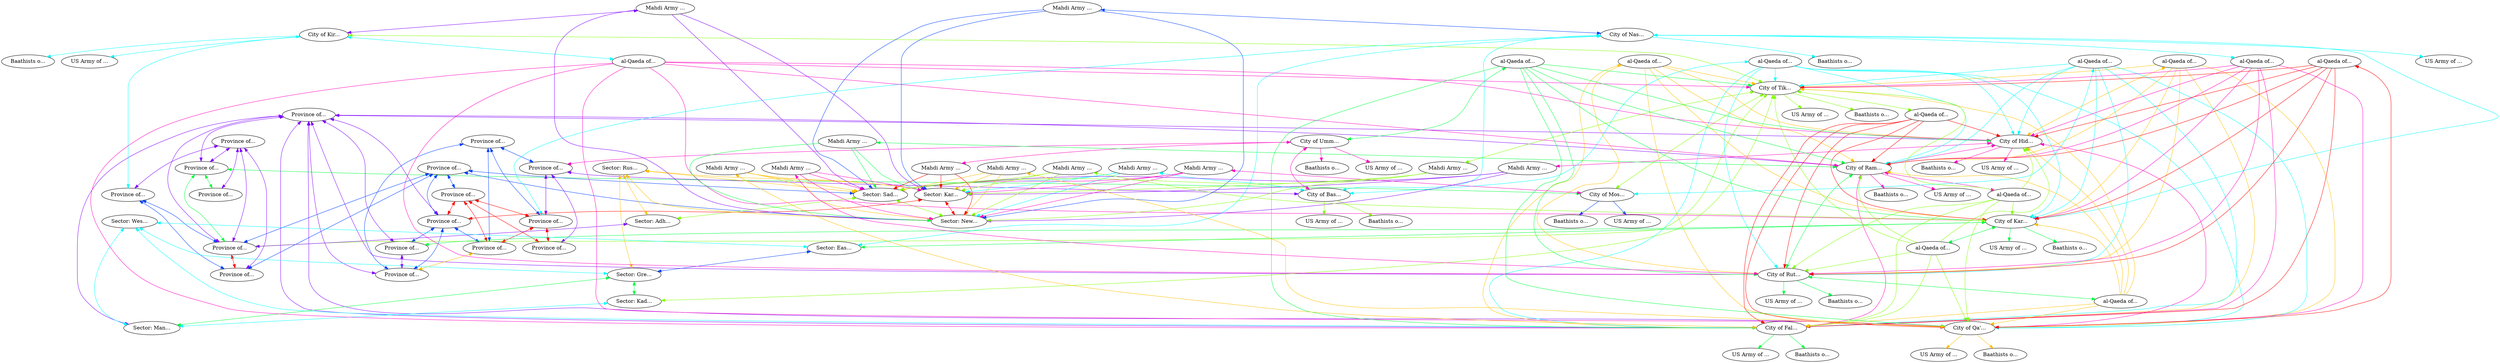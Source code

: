 graph x {
"Province of Dohuk" [pos="2.77777777777778,-0.694444444444444",label="Province of..."]
"Province of Ninawa" [pos="2.375,-1.54166666666667",label="Province of..."]
"Province of Arbil" [pos="3.73611111111111,-1.22222222222222",label="Province of..."]
"Province of Salahaddan" [pos="3.02777777777778,-2.625",label="Province of..."]
"Province of Ta'mim" [pos="3.625,-2.29166666666667",label="Province of..."]
"Province of Sulaymania" [pos="4.48611111111111,-1.83333333333333",label="Province of..."]
"Province of Dyala" [pos="4.31944444444444,-3.43055555555556",label="Province of..."]
"Province of Anbar" [pos="1.95833333333333,-4.375",label="Province of..."]
"Province of Karbala" [pos="3.27777777777778,-4.5",label="Province of..."]
"Province of Babil" [pos="4.11111111111111,-4.48611111111111",label="Province of..."]
"Province of Wasit" [pos="4.90277777777778,-4.48611111111111",label="Province of..."]
"Province of Qadisyyah" [pos="4.125,-5.15277777777778",label="Province of..."]
"Province of Dhiqar" [pos="5.02777777777778,-5.08333333333333",label="Province of..."]
"Province of Maysan" [pos="5.68055555555556,-4.81944444444444",label="Province of..."]
"Province of Najaf" [pos="3.30555555555556,-5.83333333333333",label="Province of..."]
"Province of Basra" [pos="5.63888888888889,-6.41666666666667",label="Province of..."]
"Province of Muthanna" [pos="4.59722222222222,-6.36111111111111",label="Province of..."]
"City of Mosul" [pos="2.97222222222222,-1.19444444444444",label="City of Mos..."]
"City of Kirkuk" [pos="3.84722222222222,-2.04166666666667",label="City of Kir..."]
"City of Tikrit" [pos="3.33333333333333,-2.59722222222222",label="City of Tik..."]
"City of Qa'am" [pos="1.65277777777778,-3.02777777777778",label="City of Qa'..."]
"City of Hidithah" [pos="2.45833333333333,-3.27777777777778",label="City of Hid..."]
"City of Ramadi" [pos="2.90277777777778,-3.66666666666667",label="City of Ram..."]
"City of Fallujah" [pos="3.375,-3.61111111111111",label="City of Fal..."]
"City of Rutbah" [pos="0.833333333333333,-3.98611111111111",label="City of Rut..."]
"City of Karbala" [pos="3.59722222222222,-4.43055555555556",label="City of Kar..."]
"City of Nasiriyah" [pos="5.23611111111111,-5.54166666666667",label="City of Nas..."]
"City of Basrah" [pos="6.09722222222222,-6.06944444444444",label="City of Bas..."]
"City of Umm Qasr" [pos="6.26388888888889,-6.41666666666667",label="City of Umm..."]
"Sector: Adhamiya" [pos="1.375,-6.58333333333333",label="Sector: Adh..."]
"Sector: Sadr City" [pos="1.84722222222222,-6.75",label="Sector: Sad..."]
"Sector: New Baghdad" [pos="2.29166666666667,-7.30555555555556",label="Sector: New..."]
"Sector: Karada" [pos="2.125,-7.88888888888889",label="Sector: Kar..."]
"Sector: East Rashid" [pos="1.26388888888889,-8.11111111111111",label="Sector: Eas..."]
"Sector: West Rashid" [pos="0.736111111111111,-8.09722222222222",label="Sector: Wes..."]
"Sector: Mansour" [pos="0.541666666666667,-7.36111111111111",label="Sector: Man..."]
"Sector: Kadamiya" [pos="0.319444444444444,-6.88888888888889",label="Sector: Kad..."]
"Sector: Green Zone" [pos="1.33333333333333,-7.31944444444444",label="Sector: Gre..."]
"Sector: Rusafa" [pos="1.75,-7.40277777777778",label="Sector: Rus..."]
"al-Qaeda of Basrah" [pos="5.58333333333333,-0.888888888888889",label="al-Qaeda of..."]
"al-Qaeda of Fallujah" [pos="6.34722222222222,-0.888888888888889",label="al-Qaeda of..."]
"al-Qaeda of Hidithah" [pos="7.125,-0.888888888888889",label="al-Qaeda of..."]
"al-Qaeda of Karbala" [pos="7.88888888888889,-0.888888888888889",label="al-Qaeda of..."]
"al-Qaeda of Kirkuk" [pos="5.58333333333333,-2.01388888888889",label="al-Qaeda of..."]
"al-Qaeda of Mosul" [pos="6.34722222222222,-2.01388888888889",label="al-Qaeda of..."]
"al-Qaeda of Nasiriyah" [pos="7.125,-2.01388888888889",label="al-Qaeda of..."]
"al-Qaeda of Qa'am" [pos="7.88888888888889,-2.01388888888889",label="al-Qaeda of..."]
"al-Qaeda of Ramadi" [pos="5.58333333333333,-3.15277777777778",label="al-Qaeda of..."]
"al-Qaeda of Rutbah" [pos="6.34722222222222,-3.15277777777778",label="al-Qaeda of..."]
"al-Qaeda of Tikrit" [pos="7.125,-3.15277777777778",label="al-Qaeda of..."]
"al-Qaeda of Umm Qasr" [pos="7.88888888888889,-3.15277777777778",label="al-Qaeda of..."]
"US Army of Basrah" [pos="5.58333333333333,-1.11111111111111",label="US Army of ..."]
"US Army of Fallujah" [pos="6.34722222222222,-1.11111111111111",label="US Army of ..."]
"US Army of Hidithah" [pos="7.125,-1.11111111111111",label="US Army of ..."]
"US Army of Karbala" [pos="7.88888888888889,-1.11111111111111",label="US Army of ..."]
"US Army of Kirkuk" [pos="5.58333333333333,-2.23611111111111",label="US Army of ..."]
"US Army of Mosul" [pos="6.34722222222222,-2.23611111111111",label="US Army of ..."]
"US Army of Nasiriyah" [pos="7.125,-2.23611111111111",label="US Army of ..."]
"US Army of Qa'am" [pos="7.88888888888889,-2.23611111111111",label="US Army of ..."]
"US Army of Ramadi" [pos="5.58333333333333,-3.38888888888889",label="US Army of ..."]
"US Army of Rutbah" [pos="6.34722222222222,-3.38888888888889",label="US Army of ..."]
"US Army of Tikrit" [pos="7.125,-3.38888888888889",label="US Army of ..."]
"US Army of Umm Qasr" [pos="7.88888888888889,-3.38888888888889",label="US Army of ..."]
"Baathists of Basrah" [pos="5.58333333333333,-1.34722222222222",label="Baathists o..."]
"Baathists of Fallujah" [pos="6.34722222222222,-1.34722222222222",label="Baathists o..."]
"Baathists of Hidithah" [pos="7.125,-1.34722222222222",label="Baathists o..."]
"Baathists of Karbala" [pos="7.88888888888889,-1.34722222222222",label="Baathists o..."]
"Baathists of Kirkuk" [pos="5.58333333333333,-2.47222222222222",label="Baathists o..."]
"Baathists of Mosul" [pos="6.34722222222222,-2.47222222222222",label="Baathists o..."]
"Baathists of Nasiriyah" [pos="7.125,-2.47222222222222",label="Baathists o..."]
"Baathists of Qa'am" [pos="7.88888888888889,-2.47222222222222",label="Baathists o..."]
"Baathists of Ramadi" [pos="5.58333333333333,-3.61111111111111",label="Baathists o..."]
"Baathists of Rutbah" [pos="6.34722222222222,-3.61111111111111",label="Baathists o..."]
"Baathists of Tikrit" [pos="7.125,-3.61111111111111",label="Baathists o..."]
"Baathists of Umm Qasr" [pos="7.88888888888889,-3.61111111111111",label="Baathists o..."]
"Mahdi Army of Basrah" [pos="5.58333333333333,-1.58333333333333",label="Mahdi Army ..."]
"Mahdi Army of Fallujah" [pos="6.34722222222222,-1.58333333333333",label="Mahdi Army ..."]
"Mahdi Army of Hidithah" [pos="7.125,-1.58333333333333",label="Mahdi Army ..."]
"Mahdi Army of Karbala" [pos="7.88888888888889,-1.58333333333333",label="Mahdi Army ..."]
"Mahdi Army of Kirkuk" [pos="5.58333333333333,-2.69444444444444",label="Mahdi Army ..."]
"Mahdi Army of Mosul" [pos="6.34722222222222,-2.69444444444444",label="Mahdi Army ..."]
"Mahdi Army of Nasiriyah" [pos="7.125,-2.69444444444444",label="Mahdi Army ..."]
"Mahdi Army of Qa'am" [pos="7.88888888888889,-2.69444444444444",label="Mahdi Army ..."]
"Mahdi Army of Ramadi" [pos="5.58333333333333,-3.84722222222222",label="Mahdi Army ..."]
"Mahdi Army of Rutbah" [pos="6.34722222222222,-3.84722222222222",label="Mahdi Army ..."]
"Mahdi Army of Tikrit" [pos="7.125,-3.84722222222222",label="Mahdi Army ..."]
"Mahdi Army of Umm Qasr" [pos="7.88888888888889,-3.84722222222222",label="Mahdi Army ..."]
"Sector: Rusafa" -- "Sector: Adhamiya" [dir="both",color="0.125,1,1"]
"Sector: Rusafa" -- "Sector: Karada" [dir="both",color="0.125,1,1"]
"Sector: Rusafa" -- "Sector: Sadr City" [dir="both",color="0.125,1,1"]
"Sector: Rusafa" -- "Sector: Green Zone" [dir="both",color="0.125,1,1"]
"Sector: Rusafa" -- "Sector: New Baghdad" [dir="both",color="0.125,1,1"]
"City of Tikrit" -- "Baathists of Tikrit" [dir="forward",color="0.25,1,1"]
"City of Tikrit" -- "al-Qaeda of Tikrit" [dir="both",color="0.25,1,1"]
"City of Tikrit" -- "US Army of Tikrit" [dir="forward",color="0.25,1,1"]
"City of Tikrit" -- "Mahdi Army of Tikrit" [dir="both",color="0.25,1,1"]
"City of Tikrit" -- "City of Kirkuk" [dir="both",color="0.25,1,1"]
"City of Tikrit" -- "Province of Salahaddan" [dir="both",color="0.25,1,1"]
"City of Tikrit" -- "City of Mosul" [dir="both",color="0.25,1,1"]
"City of Tikrit" -- "Sector: Kadamiya" [dir="both",color="0.25,1,1"]
"Mahdi Army of Ramadi" -- "City of Ramadi" [dir="both",color="0.375,1,1"]
"Mahdi Army of Ramadi" -- "Sector: Karada" [dir="forward",color="0.375,1,1"]
"Mahdi Army of Ramadi" -- "Sector: Sadr City" [dir="forward",color="0.375,1,1"]
"Mahdi Army of Ramadi" -- "Sector: New Baghdad" [dir="forward",color="0.375,1,1"]
"Sector: West Rashid" -- "Sector: Mansour" [dir="both",color="0.5,1,1"]
"Sector: West Rashid" -- "Sector: East Rashid" [dir="both",color="0.5,1,1"]
"Sector: West Rashid" -- "Sector: Green Zone" [dir="both",color="0.5,1,1"]
"Sector: West Rashid" -- "City of Fallujah" [dir="both",color="0.5,1,1"]
"Province of Dyala" -- "Province of Salahaddan" [dir="both",color="0.625,1,1"]
"Province of Dyala" -- "Province of Wasit" [dir="both",color="0.625,1,1"]
"Province of Dyala" -- "Province of Sulaymania" [dir="both",color="0.625,1,1"]
"Province of Dyala" -- "Sector: Sadr City" [dir="both",color="0.625,1,1"]
"Province of Dyala" -- "Province of Babil" [dir="both",color="0.625,1,1"]
"Province of Dyala" -- "Sector: New Baghdad" [dir="both",color="0.625,1,1"]
"Province of Arbil" -- "Province of Salahaddan" [dir="both",color="0.75,1,1"]
"Province of Arbil" -- "Province of Sulaymania" [dir="both",color="0.75,1,1"]
"Province of Arbil" -- "Province of Dohuk" [dir="both",color="0.75,1,1"]
"Province of Arbil" -- "Province of Ninawa" [dir="both",color="0.75,1,1"]
"Province of Arbil" -- "Province of Ta'mim" [dir="both",color="0.75,1,1"]
"Mahdi Army of Rutbah" -- "Sector: Karada" [dir="forward",color="0.875,1,1"]
"Mahdi Army of Rutbah" -- "Sector: Sadr City" [dir="forward",color="0.875,1,1"]
"Mahdi Army of Rutbah" -- "Sector: New Baghdad" [dir="forward",color="0.875,1,1"]
"Mahdi Army of Rutbah" -- "City of Rutbah" [dir="both",color="0.875,1,1"]
"Sector: Karada" -- "Province of Babil" [dir="both",color="1,1,1"]
"Sector: Karada" -- "Sector: New Baghdad" [dir="both",color="1,1,1"]
"al-Qaeda of Hidithah" -- "City of Hidithah" [dir="both",color="0.125,1,1"]
"al-Qaeda of Hidithah" -- "City of Tikrit" [dir="forward",color="0.125,1,1"]
"al-Qaeda of Hidithah" -- "City of Ramadi" [dir="forward",color="0.125,1,1"]
"al-Qaeda of Hidithah" -- "City of Qa'am" [dir="forward",color="0.125,1,1"]
"al-Qaeda of Hidithah" -- "City of Karbala" [dir="forward",color="0.125,1,1"]
"al-Qaeda of Hidithah" -- "City of Rutbah" [dir="forward",color="0.125,1,1"]
"al-Qaeda of Hidithah" -- "City of Fallujah" [dir="forward",color="0.125,1,1"]
"Mahdi Army of Tikrit" -- "Sector: Karada" [dir="forward",color="0.25,1,1"]
"Mahdi Army of Tikrit" -- "Sector: Sadr City" [dir="forward",color="0.25,1,1"]
"Mahdi Army of Tikrit" -- "Sector: New Baghdad" [dir="forward",color="0.25,1,1"]
"al-Qaeda of Umm Qasr" -- "City of Hidithah" [dir="forward",color="0.375,1,1"]
"al-Qaeda of Umm Qasr" -- "City of Tikrit" [dir="forward",color="0.375,1,1"]
"al-Qaeda of Umm Qasr" -- "City of Ramadi" [dir="forward",color="0.375,1,1"]
"al-Qaeda of Umm Qasr" -- "City of Qa'am" [dir="forward",color="0.375,1,1"]
"al-Qaeda of Umm Qasr" -- "City of Umm Qasr" [dir="both",color="0.375,1,1"]
"al-Qaeda of Umm Qasr" -- "City of Karbala" [dir="forward",color="0.375,1,1"]
"al-Qaeda of Umm Qasr" -- "City of Rutbah" [dir="forward",color="0.375,1,1"]
"al-Qaeda of Umm Qasr" -- "City of Fallujah" [dir="forward",color="0.375,1,1"]
"Mahdi Army of Basrah" -- "Sector: Karada" [dir="forward",color="0.5,1,1"]
"Mahdi Army of Basrah" -- "Sector: Sadr City" [dir="forward",color="0.5,1,1"]
"Mahdi Army of Basrah" -- "City of Basrah" [dir="both",color="0.5,1,1"]
"Mahdi Army of Basrah" -- "Sector: New Baghdad" [dir="forward",color="0.5,1,1"]
"Mahdi Army of Nasiriyah" -- "City of Nasiriyah" [dir="both",color="0.625,1,1"]
"Mahdi Army of Nasiriyah" -- "Sector: Karada" [dir="forward",color="0.625,1,1"]
"Mahdi Army of Nasiriyah" -- "Sector: Sadr City" [dir="forward",color="0.625,1,1"]
"Mahdi Army of Nasiriyah" -- "Sector: New Baghdad" [dir="forward",color="0.625,1,1"]
"Province of Anbar" -- "City of Ramadi" [dir="both",color="0.75,1,1"]
"Province of Anbar" -- "Province of Karbala" [dir="both",color="0.75,1,1"]
"Province of Anbar" -- "Province of Babil" [dir="both",color="0.75,1,1"]
"Province of Anbar" -- "City of Fallujah" [dir="both",color="0.75,1,1"]
"Province of Anbar" -- "Sector: Mansour" [dir="both",color="0.75,1,1"]
"Province of Anbar" -- "City of Hidithah" [dir="both",color="0.75,1,1"]
"Province of Anbar" -- "Province of Salahaddan" [dir="both",color="0.75,1,1"]
"Province of Anbar" -- "City of Qa'am" [dir="both",color="0.75,1,1"]
"Province of Anbar" -- "Province of Najaf" [dir="both",color="0.75,1,1"]
"Province of Anbar" -- "Province of Ninawa" [dir="both",color="0.75,1,1"]
"Province of Anbar" -- "City of Rutbah" [dir="both",color="0.75,1,1"]
"City of Umm Qasr" -- "Mahdi Army of Umm Qasr" [dir="both",color="0.875,1,1"]
"City of Umm Qasr" -- "US Army of Umm Qasr" [dir="forward",color="0.875,1,1"]
"City of Umm Qasr" -- "City of Basrah" [dir="both",color="0.875,1,1"]
"City of Umm Qasr" -- "Province of Basra" [dir="both",color="0.875,1,1"]
"City of Umm Qasr" -- "Baathists of Umm Qasr" [dir="forward",color="0.875,1,1"]
"al-Qaeda of Qa'am" -- "City of Hidithah" [dir="forward",color="1,1,1"]
"al-Qaeda of Qa'am" -- "City of Tikrit" [dir="forward",color="1,1,1"]
"al-Qaeda of Qa'am" -- "City of Ramadi" [dir="forward",color="1,1,1"]
"al-Qaeda of Qa'am" -- "City of Qa'am" [dir="both",color="1,1,1"]
"al-Qaeda of Qa'am" -- "City of Karbala" [dir="forward",color="1,1,1"]
"al-Qaeda of Qa'am" -- "City of Rutbah" [dir="forward",color="1,1,1"]
"al-Qaeda of Qa'am" -- "City of Fallujah" [dir="forward",color="1,1,1"]
"Mahdi Army of Qa'am" -- "City of Qa'am" [dir="both",color="0.125,1,1"]
"Mahdi Army of Qa'am" -- "Sector: Karada" [dir="forward",color="0.125,1,1"]
"Mahdi Army of Qa'am" -- "Sector: Sadr City" [dir="forward",color="0.125,1,1"]
"Mahdi Army of Qa'am" -- "Sector: New Baghdad" [dir="forward",color="0.125,1,1"]
"Mahdi Army of Karbala" -- "Sector: Karada" [dir="forward",color="0.25,1,1"]
"Mahdi Army of Karbala" -- "Sector: Sadr City" [dir="forward",color="0.25,1,1"]
"Mahdi Army of Karbala" -- "City of Karbala" [dir="both",color="0.25,1,1"]
"Mahdi Army of Karbala" -- "Sector: New Baghdad" [dir="forward",color="0.25,1,1"]
"Province of Ninawa" -- "City of Mosul" [dir="both",color="0.375,1,1"]
"Province of Ninawa" -- "Province of Salahaddan" [dir="both",color="0.375,1,1"]
"Province of Ninawa" -- "Province of Dohuk" [dir="both",color="0.375,1,1"]
"City of Nasiriyah" -- "Sector: East Rashid" [dir="both",color="0.5,1,1"]
"City of Nasiriyah" -- "al-Qaeda of Nasiriyah" [dir="both",color="0.5,1,1"]
"City of Nasiriyah" -- "US Army of Nasiriyah" [dir="forward",color="0.5,1,1"]
"City of Nasiriyah" -- "City of Karbala" [dir="both",color="0.5,1,1"]
"City of Nasiriyah" -- "Baathists of Nasiriyah" [dir="forward",color="0.5,1,1"]
"City of Nasiriyah" -- "Province of Dhiqar" [dir="both",color="0.5,1,1"]
"City of Nasiriyah" -- "City of Basrah" [dir="both",color="0.5,1,1"]
"Province of Muthanna" -- "Province of Dhiqar" [dir="both",color="0.625,1,1"]
"Province of Muthanna" -- "Province of Qadisyyah" [dir="both",color="0.625,1,1"]
"Province of Muthanna" -- "Province of Basra" [dir="both",color="0.625,1,1"]
"Province of Muthanna" -- "Province of Najaf" [dir="both",color="0.625,1,1"]
"Mahdi Army of Kirkuk" -- "Sector: Karada" [dir="forward",color="0.75,1,1"]
"Mahdi Army of Kirkuk" -- "Sector: Sadr City" [dir="forward",color="0.75,1,1"]
"Mahdi Army of Kirkuk" -- "Sector: New Baghdad" [dir="forward",color="0.75,1,1"]
"Mahdi Army of Kirkuk" -- "City of Kirkuk" [dir="both",color="0.75,1,1"]
"al-Qaeda of Nasiriyah" -- "City of Hidithah" [dir="forward",color="0.875,1,1"]
"al-Qaeda of Nasiriyah" -- "City of Tikrit" [dir="forward",color="0.875,1,1"]
"al-Qaeda of Nasiriyah" -- "City of Ramadi" [dir="forward",color="0.875,1,1"]
"al-Qaeda of Nasiriyah" -- "City of Qa'am" [dir="forward",color="0.875,1,1"]
"al-Qaeda of Nasiriyah" -- "City of Karbala" [dir="forward",color="0.875,1,1"]
"al-Qaeda of Nasiriyah" -- "City of Rutbah" [dir="forward",color="0.875,1,1"]
"al-Qaeda of Nasiriyah" -- "City of Fallujah" [dir="forward",color="0.875,1,1"]
"Province of Wasit" -- "Province of Dhiqar" [dir="both",color="1,1,1"]
"Province of Wasit" -- "Province of Qadisyyah" [dir="both",color="1,1,1"]
"Province of Wasit" -- "Province of Babil" [dir="both",color="1,1,1"]
"Province of Wasit" -- "Province of Maysan" [dir="both",color="1,1,1"]
"al-Qaeda of Fallujah" -- "City of Hidithah" [dir="forward",color="0.125,1,1"]
"al-Qaeda of Fallujah" -- "City of Tikrit" [dir="forward",color="0.125,1,1"]
"al-Qaeda of Fallujah" -- "City of Ramadi" [dir="forward",color="0.125,1,1"]
"al-Qaeda of Fallujah" -- "City of Qa'am" [dir="forward",color="0.125,1,1"]
"al-Qaeda of Fallujah" -- "City of Karbala" [dir="forward",color="0.125,1,1"]
"al-Qaeda of Fallujah" -- "City of Rutbah" [dir="forward",color="0.125,1,1"]
"al-Qaeda of Fallujah" -- "City of Fallujah" [dir="both",color="0.125,1,1"]
"Sector: Sadr City" -- "Sector: Adhamiya" [dir="both",color="0.25,1,1"]
"Sector: Sadr City" -- "Sector: New Baghdad" [dir="both",color="0.25,1,1"]
"City of Karbala" -- "Sector: East Rashid" [dir="both",color="0.375,1,1"]
"City of Karbala" -- "Baathists of Karbala" [dir="forward",color="0.375,1,1"]
"City of Karbala" -- "Province of Karbala" [dir="both",color="0.375,1,1"]
"City of Karbala" -- "US Army of Karbala" [dir="forward",color="0.375,1,1"]
"City of Karbala" -- "al-Qaeda of Karbala" [dir="both",color="0.375,1,1"]
"City of Kirkuk" -- "al-Qaeda of Kirkuk" [dir="both",color="0.5,1,1"]
"City of Kirkuk" -- "Baathists of Kirkuk" [dir="forward",color="0.5,1,1"]
"City of Kirkuk" -- "US Army of Kirkuk" [dir="forward",color="0.5,1,1"]
"City of Kirkuk" -- "Province of Ta'mim" [dir="both",color="0.5,1,1"]
"Province of Ta'mim" -- "Province of Salahaddan" [dir="both",color="0.625,1,1"]
"Province of Ta'mim" -- "Province of Sulaymania" [dir="both",color="0.625,1,1"]
"Sector: Adhamiya" -- "Province of Salahaddan" [dir="both",color="0.75,1,1"]
"City of Hidithah" -- "Baathists of Hidithah" [dir="forward",color="0.875,1,1"]
"City of Hidithah" -- "Mahdi Army of Hidithah" [dir="both",color="0.875,1,1"]
"City of Hidithah" -- "City of Ramadi" [dir="both",color="0.875,1,1"]
"City of Hidithah" -- "City of Qa'am" [dir="both",color="0.875,1,1"]
"City of Hidithah" -- "US Army of Hidithah" [dir="forward",color="0.875,1,1"]
"Province of Salahaddan" -- "Province of Sulaymania" [dir="both",color="1,1,1"]
"City of Qa'am" -- "US Army of Qa'am" [dir="forward",color="0.125,1,1"]
"City of Qa'am" -- "Baathists of Qa'am" [dir="forward",color="0.125,1,1"]
"City of Rutbah" -- "City of Ramadi" [dir="both",color="0.375,1,1"]
"City of Rutbah" -- "US Army of Rutbah" [dir="forward",color="0.375,1,1"]
"City of Rutbah" -- "al-Qaeda of Rutbah" [dir="both",color="0.375,1,1"]
"City of Rutbah" -- "Baathists of Rutbah" [dir="forward",color="0.375,1,1"]
"al-Qaeda of Basrah" -- "City of Tikrit" [dir="forward",color="0.5,1,1"]
"al-Qaeda of Basrah" -- "City of Ramadi" [dir="forward",color="0.5,1,1"]
"al-Qaeda of Basrah" -- "City of Karbala" [dir="forward",color="0.5,1,1"]
"al-Qaeda of Basrah" -- "City of Fallujah" [dir="forward",color="0.5,1,1"]
"al-Qaeda of Basrah" -- "City of Hidithah" [dir="forward",color="0.5,1,1"]
"al-Qaeda of Basrah" -- "City of Qa'am" [dir="forward",color="0.5,1,1"]
"al-Qaeda of Basrah" -- "City of Basrah" [dir="both",color="0.5,1,1"]
"al-Qaeda of Basrah" -- "City of Rutbah" [dir="forward",color="0.5,1,1"]
"Sector: East Rashid" -- "Sector: Green Zone" [dir="both",color="0.625,1,1"]
"City of Ramadi" -- "US Army of Ramadi" [dir="forward",color="0.875,1,1"]
"City of Ramadi" -- "Baathists of Ramadi" [dir="forward",color="0.875,1,1"]
"City of Ramadi" -- "al-Qaeda of Ramadi" [dir="both",color="0.875,1,1"]
"City of Ramadi" -- "City of Fallujah" [dir="both",color="0.875,1,1"]
"al-Qaeda of Tikrit" -- "City of Hidithah" [dir="forward",color="1,1,1"]
"al-Qaeda of Tikrit" -- "City of Ramadi" [dir="forward",color="1,1,1"]
"al-Qaeda of Tikrit" -- "City of Qa'am" [dir="forward",color="1,1,1"]
"al-Qaeda of Tikrit" -- "City of Karbala" [dir="forward",color="1,1,1"]
"al-Qaeda of Tikrit" -- "City of Rutbah" [dir="forward",color="1,1,1"]
"al-Qaeda of Tikrit" -- "City of Fallujah" [dir="forward",color="1,1,1"]
"al-Qaeda of Rutbah" -- "City of Hidithah" [dir="forward",color="0.125,1,1"]
"al-Qaeda of Rutbah" -- "City of Tikrit" [dir="forward",color="0.125,1,1"]
"al-Qaeda of Rutbah" -- "City of Ramadi" [dir="forward",color="0.125,1,1"]
"al-Qaeda of Rutbah" -- "City of Qa'am" [dir="forward",color="0.125,1,1"]
"al-Qaeda of Rutbah" -- "City of Karbala" [dir="forward",color="0.125,1,1"]
"al-Qaeda of Rutbah" -- "City of Fallujah" [dir="forward",color="0.125,1,1"]
"al-Qaeda of Ramadi" -- "City of Hidithah" [dir="forward",color="0.25,1,1"]
"al-Qaeda of Ramadi" -- "City of Tikrit" [dir="forward",color="0.25,1,1"]
"al-Qaeda of Ramadi" -- "City of Qa'am" [dir="forward",color="0.25,1,1"]
"al-Qaeda of Ramadi" -- "City of Karbala" [dir="forward",color="0.25,1,1"]
"al-Qaeda of Ramadi" -- "City of Rutbah" [dir="forward",color="0.25,1,1"]
"al-Qaeda of Ramadi" -- "City of Fallujah" [dir="forward",color="0.25,1,1"]
"Sector: Green Zone" -- "Sector: Mansour" [dir="both",color="0.375,1,1"]
"Sector: Green Zone" -- "Sector: Kadamiya" [dir="both",color="0.375,1,1"]
"al-Qaeda of Mosul" -- "City of Hidithah" [dir="forward",color="0.5,1,1"]
"al-Qaeda of Mosul" -- "City of Tikrit" [dir="forward",color="0.5,1,1"]
"al-Qaeda of Mosul" -- "City of Mosul" [dir="both",color="0.5,1,1"]
"al-Qaeda of Mosul" -- "City of Ramadi" [dir="forward",color="0.5,1,1"]
"al-Qaeda of Mosul" -- "City of Qa'am" [dir="forward",color="0.5,1,1"]
"al-Qaeda of Mosul" -- "City of Karbala" [dir="forward",color="0.5,1,1"]
"al-Qaeda of Mosul" -- "City of Rutbah" [dir="forward",color="0.5,1,1"]
"al-Qaeda of Mosul" -- "City of Fallujah" [dir="forward",color="0.5,1,1"]
"Province of Babil" -- "Province of Karbala" [dir="both",color="0.625,1,1"]
"Province of Babil" -- "Province of Qadisyyah" [dir="both",color="0.625,1,1"]
"Province of Babil" -- "Province of Najaf" [dir="both",color="0.625,1,1"]
"Province of Basra" -- "Province of Dhiqar" [dir="both",color="0.75,1,1"]
"Province of Basra" -- "City of Basrah" [dir="both",color="0.75,1,1"]
"Province of Basra" -- "Province of Maysan" [dir="both",color="0.75,1,1"]
"Mahdi Army of Mosul" -- "City of Mosul" [dir="both",color="0.875,1,1"]
"Mahdi Army of Mosul" -- "Sector: Karada" [dir="forward",color="0.875,1,1"]
"Mahdi Army of Mosul" -- "Sector: Sadr City" [dir="forward",color="0.875,1,1"]
"Mahdi Army of Mosul" -- "Sector: New Baghdad" [dir="forward",color="0.875,1,1"]
"Province of Dhiqar" -- "Province of Qadisyyah" [dir="both",color="1,1,1"]
"Province of Dhiqar" -- "Province of Maysan" [dir="both",color="1,1,1"]
"Mahdi Army of Fallujah" -- "Sector: Karada" [dir="forward",color="0.125,1,1"]
"Mahdi Army of Fallujah" -- "Sector: Sadr City" [dir="forward",color="0.125,1,1"]
"Mahdi Army of Fallujah" -- "Sector: New Baghdad" [dir="forward",color="0.125,1,1"]
"Mahdi Army of Fallujah" -- "City of Fallujah" [dir="both",color="0.125,1,1"]
"City of Basrah" -- "US Army of Basrah" [dir="forward",color="0.25,1,1"]
"City of Basrah" -- "Baathists of Basrah" [dir="forward",color="0.25,1,1"]
"Sector: Kadamiya" -- "Sector: Mansour" [dir="both",color="0.5,1,1"]
"Province of Karbala" -- "Province of Najaf" [dir="both",color="0.75,1,1"]
"al-Qaeda of Kirkuk" -- "City of Hidithah" [dir="forward",color="0.875,1,1"]
"al-Qaeda of Kirkuk" -- "City of Tikrit" [dir="forward",color="0.875,1,1"]
"al-Qaeda of Kirkuk" -- "City of Ramadi" [dir="forward",color="0.875,1,1"]
"al-Qaeda of Kirkuk" -- "City of Qa'am" [dir="forward",color="0.875,1,1"]
"al-Qaeda of Kirkuk" -- "City of Karbala" [dir="forward",color="0.875,1,1"]
"al-Qaeda of Kirkuk" -- "City of Rutbah" [dir="forward",color="0.875,1,1"]
"al-Qaeda of Kirkuk" -- "City of Fallujah" [dir="forward",color="0.875,1,1"]
"Mahdi Army of Umm Qasr" -- "Sector: Karada" [dir="forward",color="1,1,1"]
"Mahdi Army of Umm Qasr" -- "Sector: Sadr City" [dir="forward",color="1,1,1"]
"Mahdi Army of Umm Qasr" -- "Sector: New Baghdad" [dir="forward",color="1,1,1"]
"Province of Qadisyyah" -- "Province of Najaf" [dir="both",color="0.125,1,1"]
"al-Qaeda of Karbala" -- "City of Hidithah" [dir="forward",color="0.25,1,1"]
"al-Qaeda of Karbala" -- "City of Tikrit" [dir="forward",color="0.25,1,1"]
"al-Qaeda of Karbala" -- "City of Ramadi" [dir="forward",color="0.25,1,1"]
"al-Qaeda of Karbala" -- "City of Qa'am" [dir="forward",color="0.25,1,1"]
"al-Qaeda of Karbala" -- "City of Rutbah" [dir="forward",color="0.25,1,1"]
"al-Qaeda of Karbala" -- "City of Fallujah" [dir="forward",color="0.25,1,1"]
"City of Fallujah" -- "Baathists of Fallujah" [dir="forward",color="0.375,1,1"]
"City of Fallujah" -- "US Army of Fallujah" [dir="forward",color="0.375,1,1"]
"City of Mosul" -- "Baathists of Mosul" [dir="forward",color="0.625,1,1"]
"City of Mosul" -- "US Army of Mosul" [dir="forward",color="0.625,1,1"]
"Mahdi Army of Hidithah" -- "Sector: Karada" [dir="forward",color="0.75,1,1"]
"Mahdi Army of Hidithah" -- "Sector: Sadr City" [dir="forward",color="0.75,1,1"]
"Mahdi Army of Hidithah" -- "Sector: New Baghdad" [dir="forward",color="0.75,1,1"]
}
